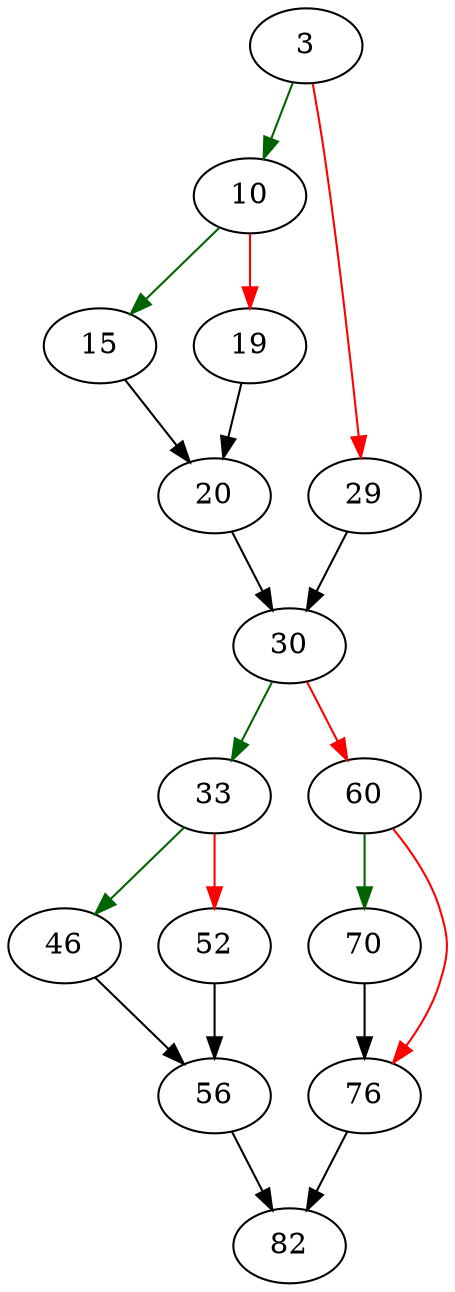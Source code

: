 strict digraph "insertElement" {
	// Node definitions.
	3 [entry=true];
	10;
	29;
	15;
	19;
	20;
	30;
	33;
	60;
	46;
	52;
	56;
	82;
	70;
	76;

	// Edge definitions.
	3 -> 10 [
		color=darkgreen
		cond=true
	];
	3 -> 29 [
		color=red
		cond=false
	];
	10 -> 15 [
		color=darkgreen
		cond=true
	];
	10 -> 19 [
		color=red
		cond=false
	];
	29 -> 30;
	15 -> 20;
	19 -> 20;
	20 -> 30;
	30 -> 33 [
		color=darkgreen
		cond=true
	];
	30 -> 60 [
		color=red
		cond=false
	];
	33 -> 46 [
		color=darkgreen
		cond=true
	];
	33 -> 52 [
		color=red
		cond=false
	];
	60 -> 70 [
		color=darkgreen
		cond=true
	];
	60 -> 76 [
		color=red
		cond=false
	];
	46 -> 56;
	52 -> 56;
	56 -> 82;
	70 -> 76;
	76 -> 82;
}
